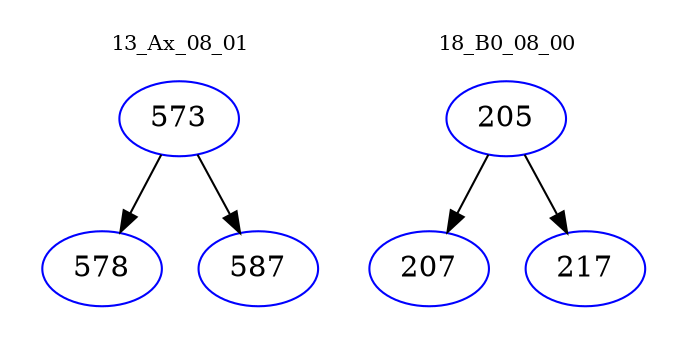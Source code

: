 digraph{
subgraph cluster_0 {
color = white
label = "13_Ax_08_01";
fontsize=10;
T0_573 [label="573", color="blue"]
T0_573 -> T0_578 [color="black"]
T0_578 [label="578", color="blue"]
T0_573 -> T0_587 [color="black"]
T0_587 [label="587", color="blue"]
}
subgraph cluster_1 {
color = white
label = "18_B0_08_00";
fontsize=10;
T1_205 [label="205", color="blue"]
T1_205 -> T1_207 [color="black"]
T1_207 [label="207", color="blue"]
T1_205 -> T1_217 [color="black"]
T1_217 [label="217", color="blue"]
}
}
